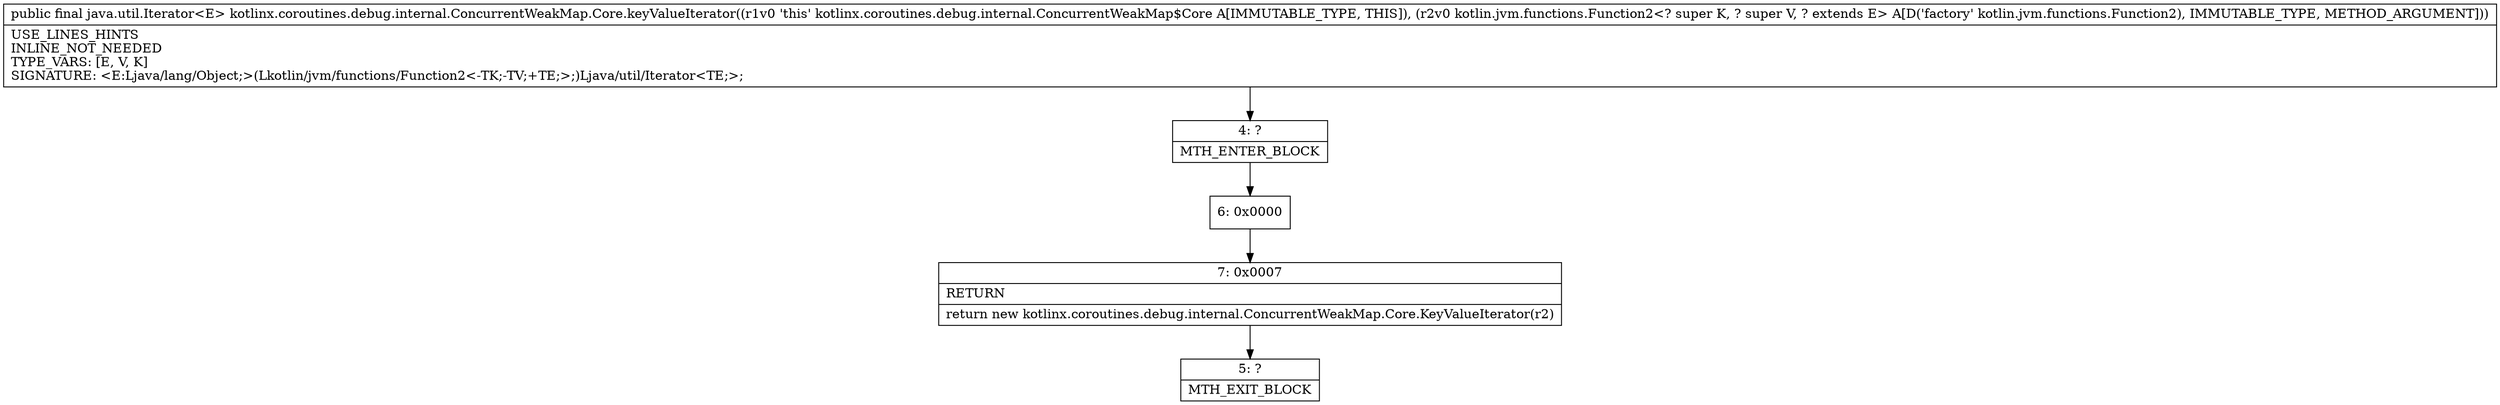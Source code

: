 digraph "CFG forkotlinx.coroutines.debug.internal.ConcurrentWeakMap.Core.keyValueIterator(Lkotlin\/jvm\/functions\/Function2;)Ljava\/util\/Iterator;" {
Node_4 [shape=record,label="{4\:\ ?|MTH_ENTER_BLOCK\l}"];
Node_6 [shape=record,label="{6\:\ 0x0000}"];
Node_7 [shape=record,label="{7\:\ 0x0007|RETURN\l|return new kotlinx.coroutines.debug.internal.ConcurrentWeakMap.Core.KeyValueIterator(r2)\l}"];
Node_5 [shape=record,label="{5\:\ ?|MTH_EXIT_BLOCK\l}"];
MethodNode[shape=record,label="{public final java.util.Iterator\<E\> kotlinx.coroutines.debug.internal.ConcurrentWeakMap.Core.keyValueIterator((r1v0 'this' kotlinx.coroutines.debug.internal.ConcurrentWeakMap$Core A[IMMUTABLE_TYPE, THIS]), (r2v0 kotlin.jvm.functions.Function2\<? super K, ? super V, ? extends E\> A[D('factory' kotlin.jvm.functions.Function2), IMMUTABLE_TYPE, METHOD_ARGUMENT]))  | USE_LINES_HINTS\lINLINE_NOT_NEEDED\lTYPE_VARS: [E, V, K]\lSIGNATURE: \<E:Ljava\/lang\/Object;\>(Lkotlin\/jvm\/functions\/Function2\<\-TK;\-TV;+TE;\>;)Ljava\/util\/Iterator\<TE;\>;\l}"];
MethodNode -> Node_4;Node_4 -> Node_6;
Node_6 -> Node_7;
Node_7 -> Node_5;
}

